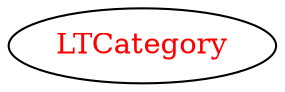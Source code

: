 digraph dependencyGraph {
 concentrate=true;
 ranksep="2.0";
 rankdir="LR"; 
 splines="ortho";
"LTCategory" [fontcolor="red"];
}